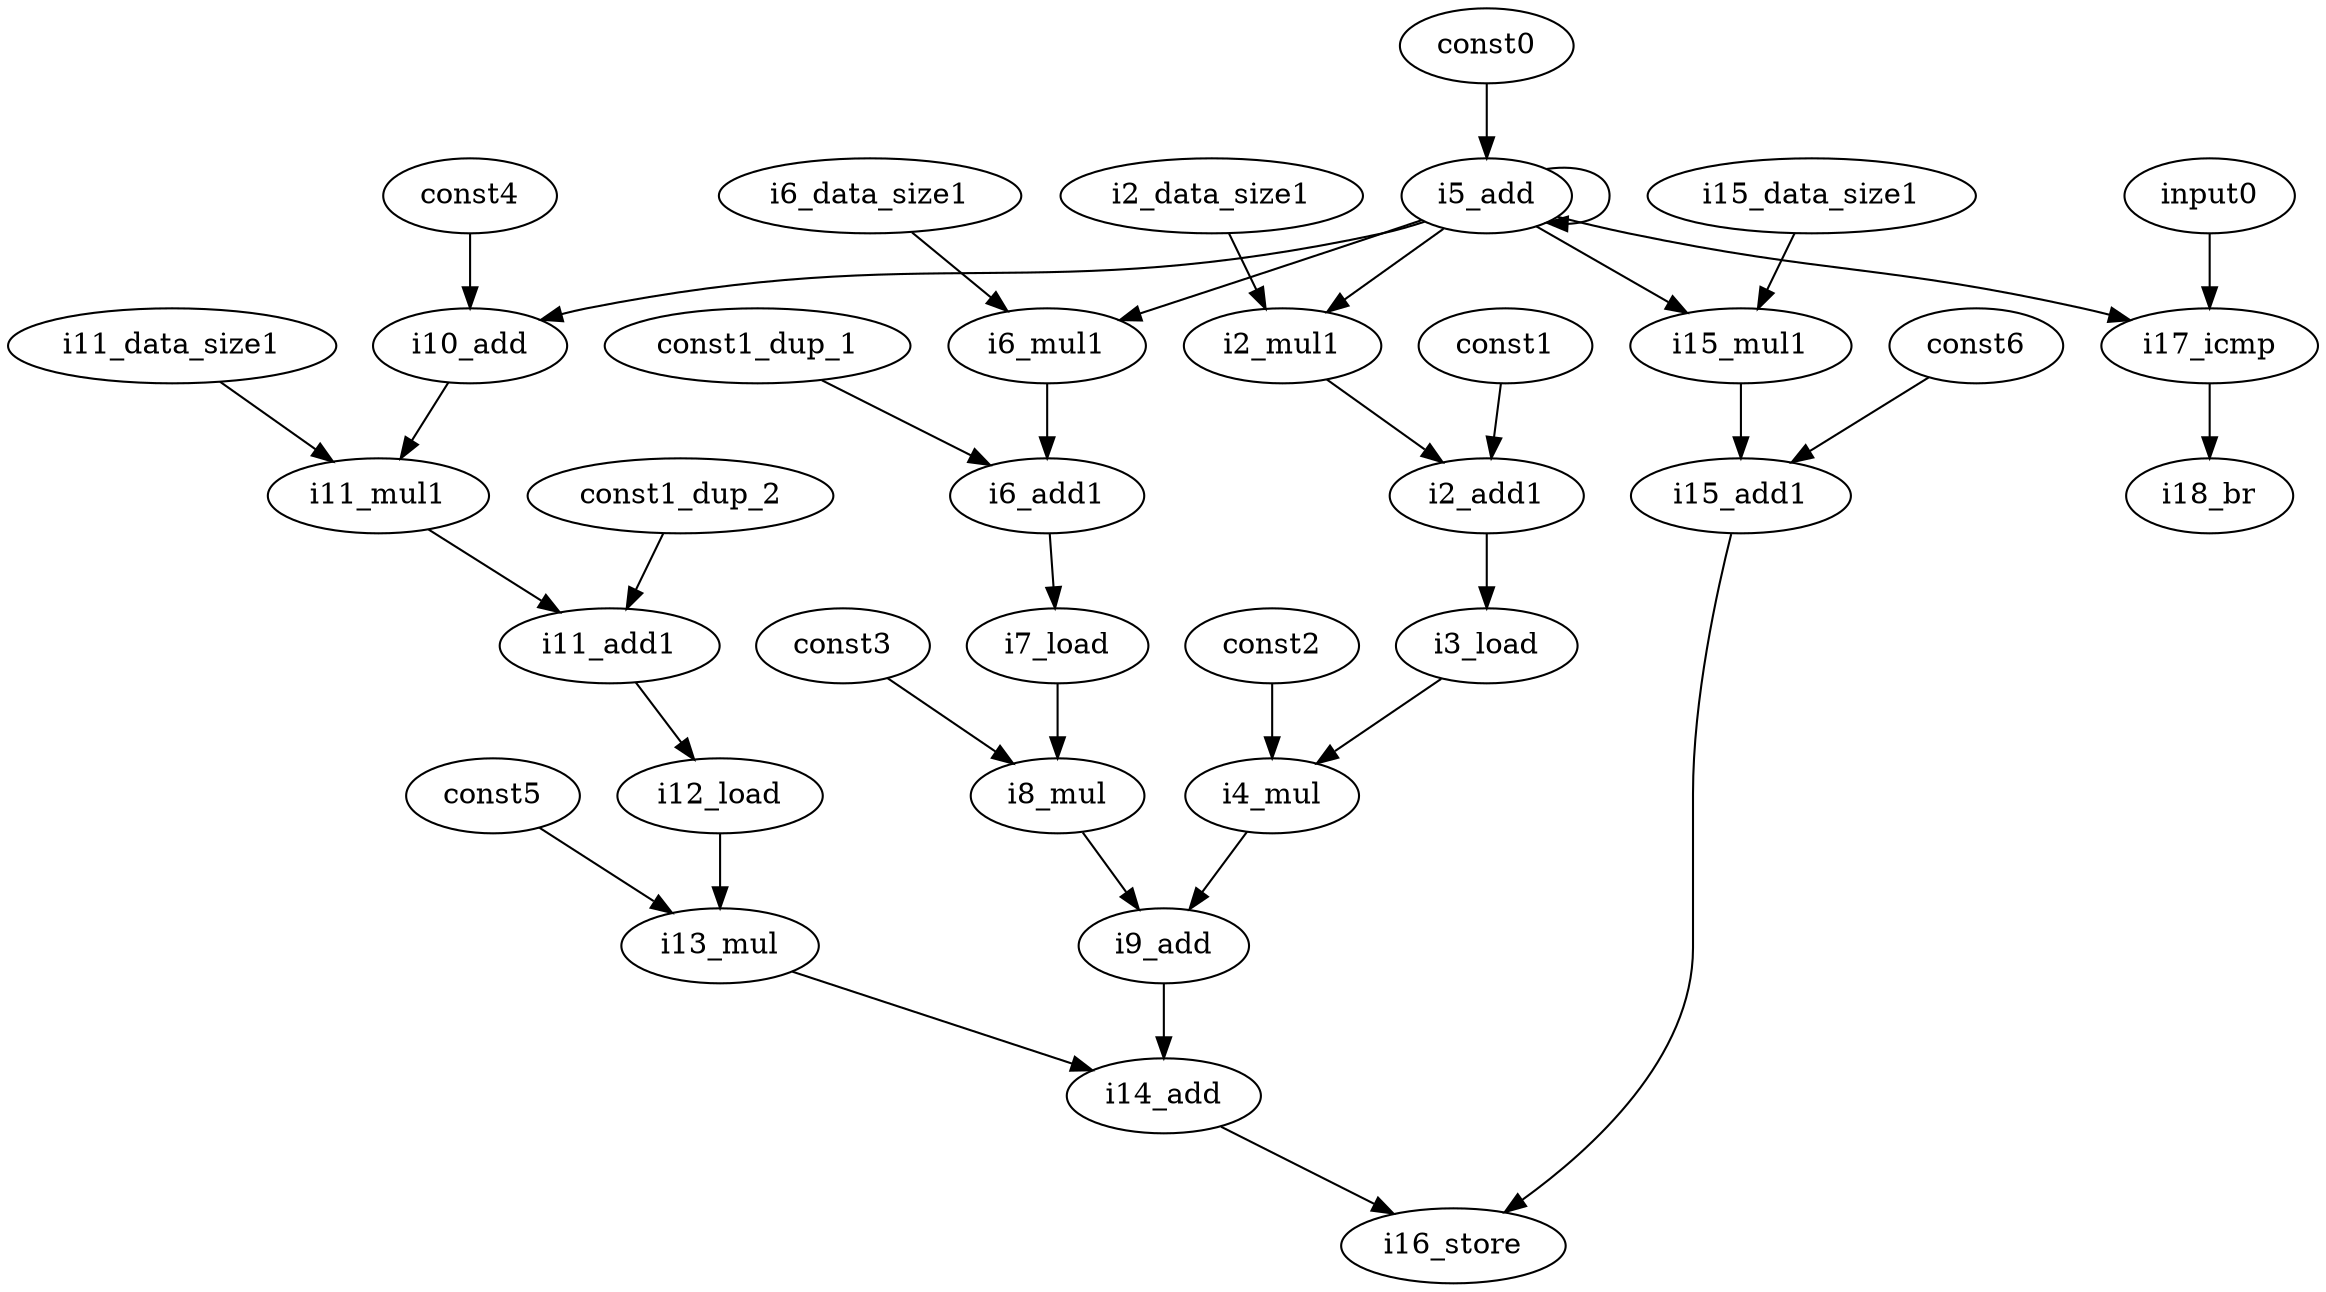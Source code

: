 digraph "G" {
const0 [opcode=const, constVal="1"];
const1 [opcode=const, constVal="2560"];
i2_data_size1 [opcode=const, constVal="4"];
i2_mul1 [opcode=mul];
i2_add1 [opcode=add];
i3_load [opcode=load];
const2 [opcode=const, constVal="10"];
i4_mul [opcode=mul];
i5_add [opcode=add];
i6_data_size1 [opcode=const, constVal="4"];
i6_mul1 [opcode=mul];
i6_add1 [opcode=add];
i7_load [opcode=load];
const3 [opcode=const, constVal="20"];
i8_mul [opcode=mul];
i9_add [opcode=add];
const4 [opcode=const, constVal="2"];
i10_add [opcode=add];
i11_data_size1 [opcode=const, constVal="4"];
i11_mul1 [opcode=mul];
i11_add1 [opcode=add];
i12_load [opcode=load];
const5 [opcode=const, constVal="3"];
i13_mul [opcode=mul];
i14_add [opcode=add];
const6 [opcode=const, constVal="2816"];
i15_data_size1 [opcode=const, constVal="4"];
i15_mul1 [opcode=mul];
i15_add1 [opcode=add];
i16_store [opcode=store];
input0 [opcode=input];
i17_icmp [opcode=icmp];
i18_br [opcode="io_width_1", original_opcode=br];
const1_dup_1 [opcode=const, constVal="2560"];
const1_dup_2 [opcode=const, constVal="2560"];
const0 -> i5_add [operand=any2input];
const1 -> i2_add1 [operand=any2input];
i2_data_size1 -> i2_mul1 [operand=any2input];
i2_mul1 -> i2_add1 [operand=any2input];
i2_add1 -> i3_load [operand=addr];
i3_load -> i4_mul [operand=any2input];
const2 -> i4_mul [operand=any2input];
i4_mul -> i9_add [operand=any2input];
i5_add -> i6_mul1 [operand=any2input];
i5_add -> i17_icmp [operand=LHS];
i5_add -> i2_mul1 [operand=any2input];
i5_add -> i5_add [operand=any2input];
i5_add -> i10_add [operand=any2input];
i5_add -> i15_mul1 [operand=any2input];
i6_data_size1 -> i6_mul1 [operand=any2input];
i6_mul1 -> i6_add1 [operand=any2input];
i6_add1 -> i7_load [operand=addr];
i7_load -> i8_mul [operand=any2input];
const3 -> i8_mul [operand=any2input];
i8_mul -> i9_add [operand=any2input];
i9_add -> i14_add [operand=any2input];
const4 -> i10_add [operand=any2input];
i10_add -> i11_mul1 [operand=any2input];
i11_data_size1 -> i11_mul1 [operand=any2input];
i11_mul1 -> i11_add1 [operand=any2input];
i11_add1 -> i12_load [operand=addr];
i12_load -> i13_mul [operand=any2input];
const5 -> i13_mul [operand=any2input];
i13_mul -> i14_add [operand=any2input];
i14_add -> i16_store [operand=data];
const6 -> i15_add1 [operand=any2input];
i15_data_size1 -> i15_mul1 [operand=any2input];
i15_mul1 -> i15_add1 [operand=any2input];
i15_add1 -> i16_store [operand=addr];
input0 -> i17_icmp [operand=RHS];
i17_icmp -> i18_br [operand="branch_cond"];
const1_dup_1 -> i6_add1 [operand=any2input];
const1_dup_2 -> i11_add1 [operand=any2input];
}
